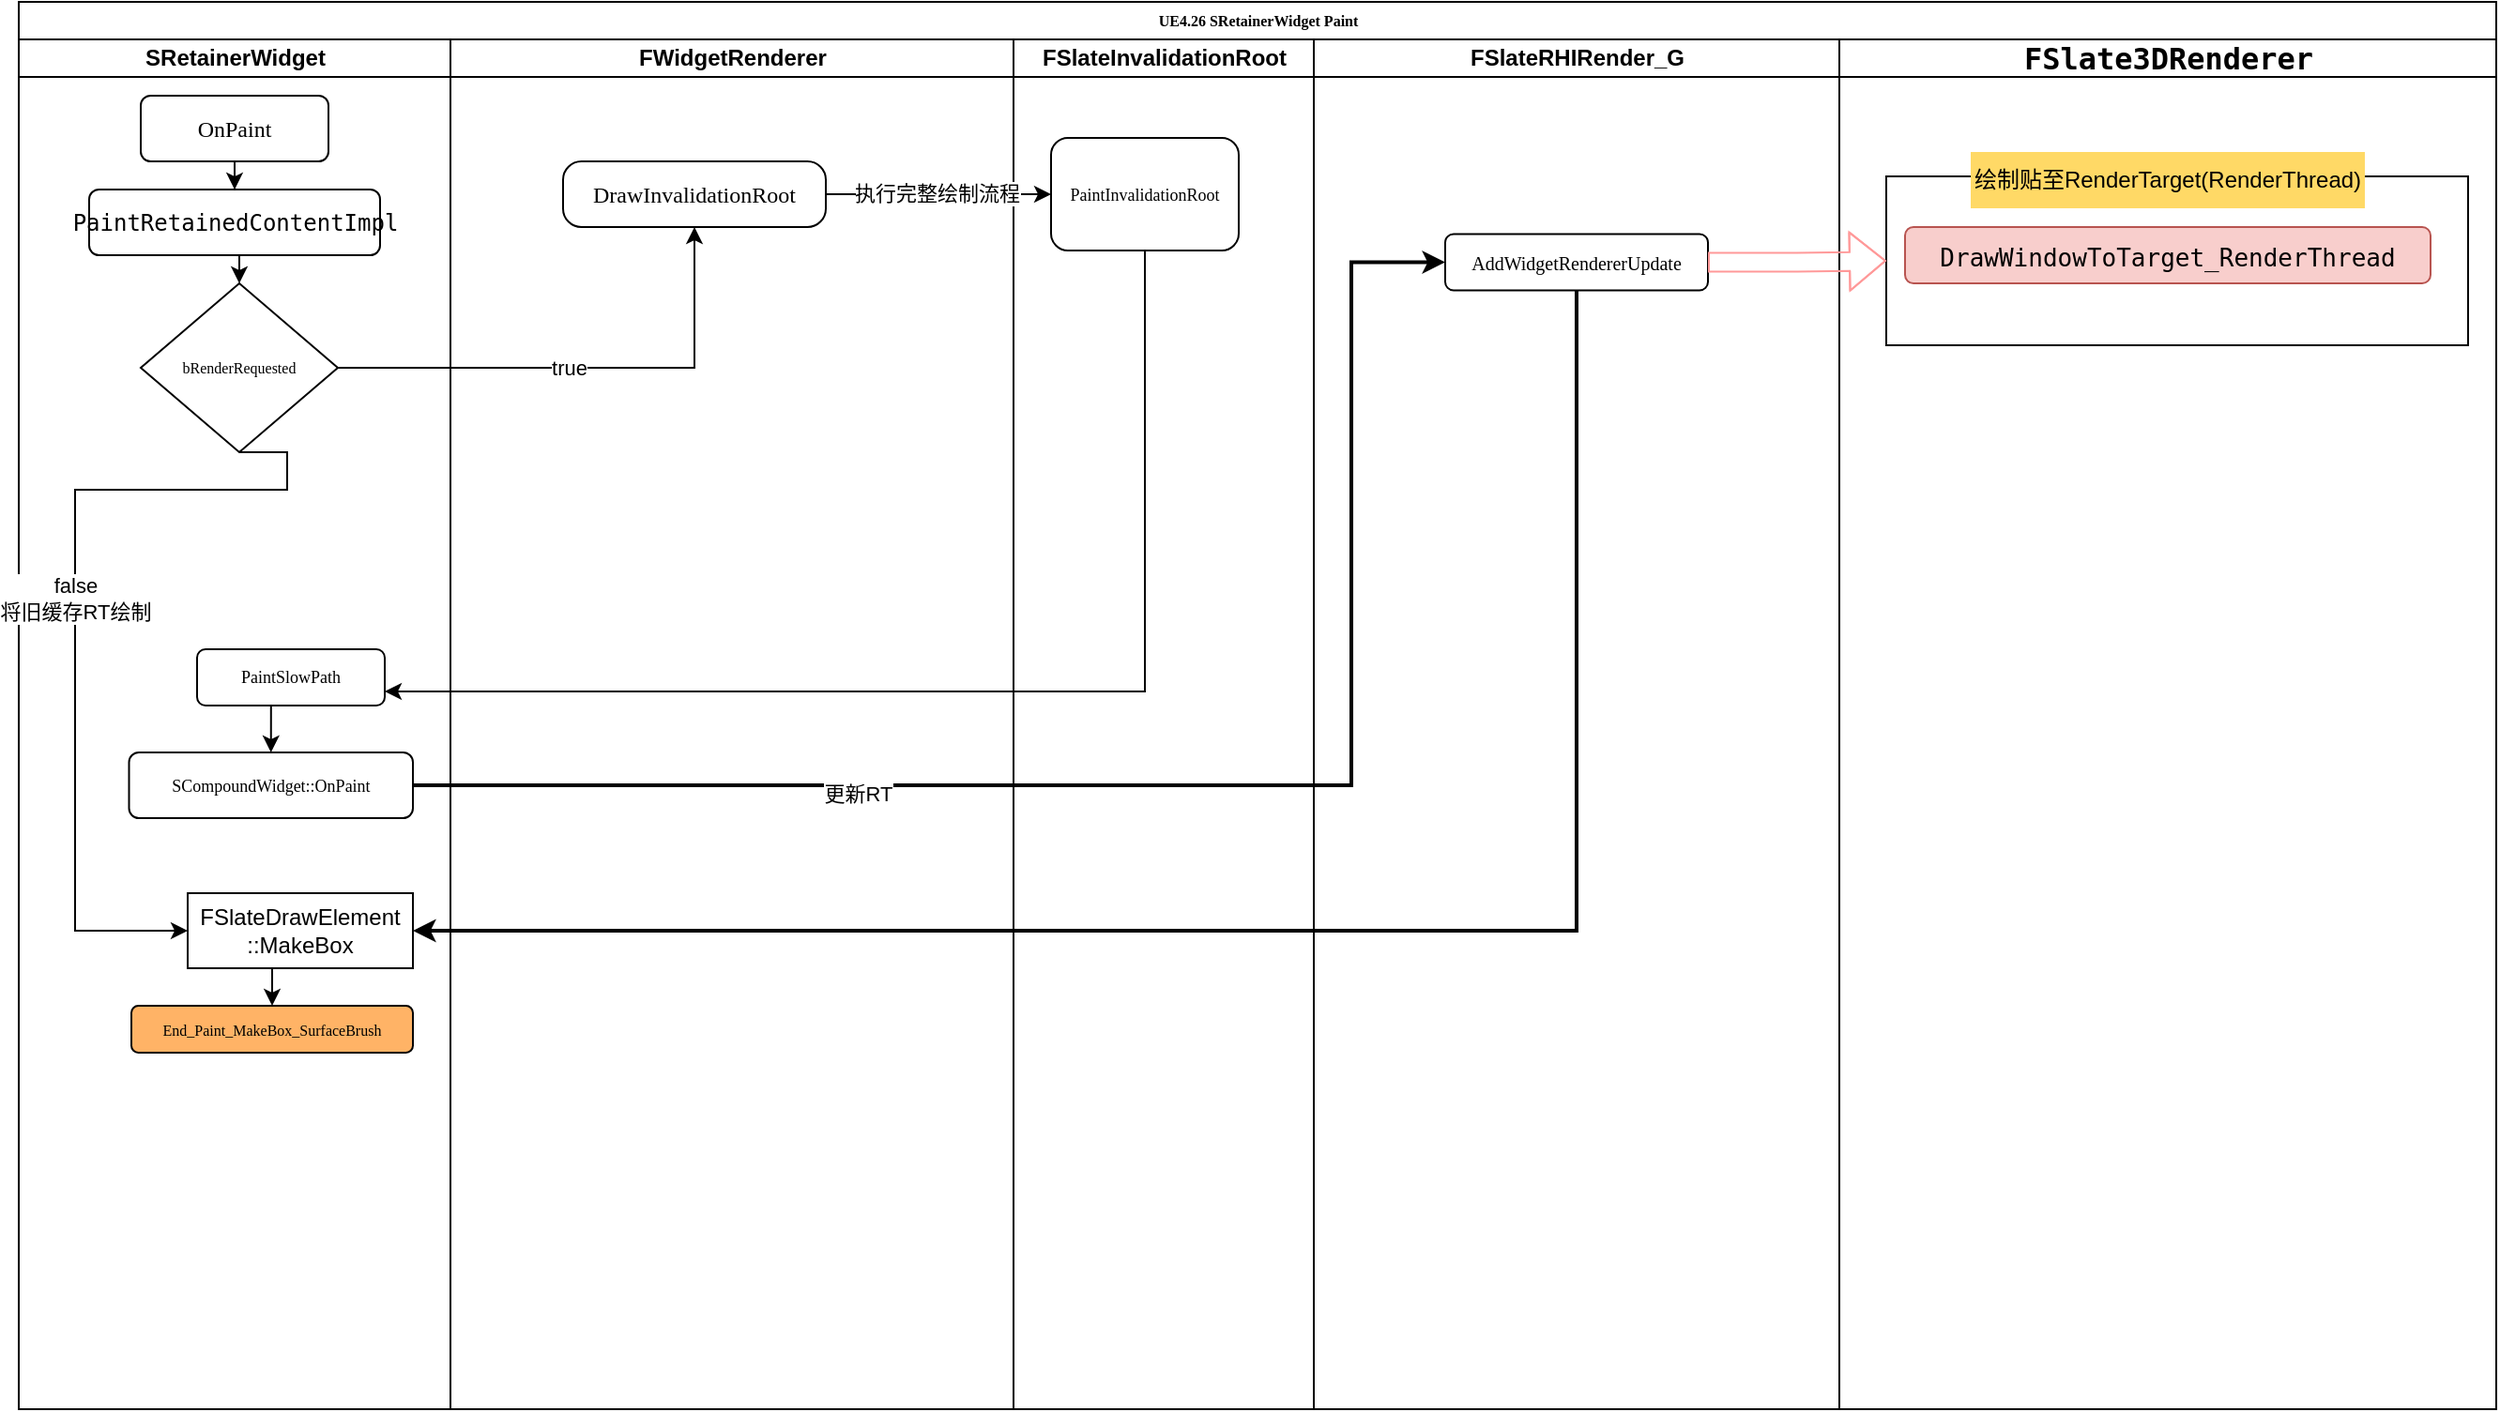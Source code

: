 <mxfile version="26.0.6">
  <diagram name="Page-1" id="74e2e168-ea6b-b213-b513-2b3c1d86103e">
    <mxGraphModel dx="989" dy="597" grid="1" gridSize="10" guides="1" tooltips="1" connect="1" arrows="1" fold="1" page="1" pageScale="1" pageWidth="1100" pageHeight="850" background="none" math="0" shadow="0">
      <root>
        <mxCell id="0" />
        <mxCell id="1" parent="0" />
        <mxCell id="77e6c97f196da883-1" value="UE4.26 SRetainerWidget Paint" style="swimlane;html=1;childLayout=stackLayout;startSize=20;rounded=0;shadow=0;labelBackgroundColor=none;strokeWidth=1;fontFamily=Verdana;fontSize=8;align=center;movable=1;resizable=1;rotatable=1;deletable=1;editable=1;locked=0;connectable=1;" parent="1" vertex="1">
          <mxGeometry x="30" y="70" width="1320" height="750" as="geometry" />
        </mxCell>
        <mxCell id="77e6c97f196da883-2" value="SRetainerWidget" style="swimlane;html=1;startSize=20;" parent="77e6c97f196da883-1" vertex="1">
          <mxGeometry y="20" width="230" height="730" as="geometry" />
        </mxCell>
        <mxCell id="1aP6Pm_1GpO8_lUHxNCs-5" value="" style="edgeStyle=orthogonalEdgeStyle;rounded=0;orthogonalLoop=1;jettySize=auto;html=1;entryX=0.5;entryY=0;entryDx=0;entryDy=0;" edge="1" parent="77e6c97f196da883-2" source="77e6c97f196da883-8" target="1aP6Pm_1GpO8_lUHxNCs-92">
          <mxGeometry relative="1" as="geometry" />
        </mxCell>
        <mxCell id="77e6c97f196da883-8" value="&lt;font style=&quot;font-size: 12px;&quot;&gt;OnPaint&lt;/font&gt;" style="rounded=1;whiteSpace=wrap;html=1;shadow=0;labelBackgroundColor=none;strokeWidth=1;fontFamily=Verdana;fontSize=8;align=center;" parent="77e6c97f196da883-2" vertex="1">
          <mxGeometry x="65" y="30" width="100" height="35" as="geometry" />
        </mxCell>
        <mxCell id="1aP6Pm_1GpO8_lUHxNCs-4" value="bRenderRequested" style="rhombus;whiteSpace=wrap;html=1;fontSize=8;fontFamily=Verdana;rounded=1;shadow=0;labelBackgroundColor=none;strokeWidth=1;arcSize=0;" vertex="1" parent="77e6c97f196da883-2">
          <mxGeometry x="65" y="130" width="105" height="90" as="geometry" />
        </mxCell>
        <mxCell id="1aP6Pm_1GpO8_lUHxNCs-60" style="edgeStyle=orthogonalEdgeStyle;rounded=0;orthogonalLoop=1;jettySize=auto;html=1;exitX=0.5;exitY=1;exitDx=0;exitDy=0;entryX=0.5;entryY=0;entryDx=0;entryDy=0;" edge="1" parent="77e6c97f196da883-2" source="1aP6Pm_1GpO8_lUHxNCs-53" target="1aP6Pm_1GpO8_lUHxNCs-55">
          <mxGeometry relative="1" as="geometry" />
        </mxCell>
        <mxCell id="1aP6Pm_1GpO8_lUHxNCs-53" value="&lt;p&gt;&lt;font style=&quot;font-size: 9px;&quot;&gt;PaintSlowPath&lt;/font&gt;&lt;/p&gt;" style="rounded=1;whiteSpace=wrap;html=1;shadow=0;labelBackgroundColor=none;strokeWidth=1;fontFamily=Verdana;fontSize=8;align=center;" vertex="1" parent="77e6c97f196da883-2">
          <mxGeometry x="95" y="325" width="100" height="30" as="geometry" />
        </mxCell>
        <mxCell id="1aP6Pm_1GpO8_lUHxNCs-55" value="&lt;font face=&quot;Verdana&quot; style=&quot;font-size: 9px;&quot;&gt;SCompoundWidget::OnPaint&lt;/font&gt;" style="rounded=1;whiteSpace=wrap;html=1;shadow=0;labelBackgroundColor=none;strokeWidth=1;fontFamily=Verdana;fontSize=8;align=center;" vertex="1" parent="77e6c97f196da883-2">
          <mxGeometry x="58.75" y="380" width="151.25" height="35" as="geometry" />
        </mxCell>
        <mxCell id="77e6c97f196da883-10" value="End_Paint_MakeBox_SurfaceBrush" style="rounded=1;whiteSpace=wrap;html=1;shadow=0;labelBackgroundColor=none;strokeWidth=1;fontFamily=Verdana;fontSize=8;align=center;fillColor=#FFB366;" parent="77e6c97f196da883-2" vertex="1">
          <mxGeometry x="60" y="515" width="150" height="25" as="geometry" />
        </mxCell>
        <mxCell id="1aP6Pm_1GpO8_lUHxNCs-49" style="edgeStyle=orthogonalEdgeStyle;rounded=0;orthogonalLoop=1;jettySize=auto;html=1;exitX=0.5;exitY=1;exitDx=0;exitDy=0;entryX=0;entryY=0.5;entryDx=0;entryDy=0;" edge="1" parent="77e6c97f196da883-2" source="1aP6Pm_1GpO8_lUHxNCs-4" target="1aP6Pm_1GpO8_lUHxNCs-73">
          <mxGeometry relative="1" as="geometry">
            <Array as="points">
              <mxPoint x="143" y="240" />
              <mxPoint x="30" y="240" />
              <mxPoint x="30" y="475" />
            </Array>
          </mxGeometry>
        </mxCell>
        <mxCell id="1aP6Pm_1GpO8_lUHxNCs-50" value="false&lt;div&gt;将旧缓存RT绘制&lt;/div&gt;" style="edgeLabel;html=1;align=center;verticalAlign=middle;resizable=0;points=[];" vertex="1" connectable="0" parent="1aP6Pm_1GpO8_lUHxNCs-49">
          <mxGeometry x="-0.045" relative="1" as="geometry">
            <mxPoint as="offset" />
          </mxGeometry>
        </mxCell>
        <mxCell id="1aP6Pm_1GpO8_lUHxNCs-74" style="edgeStyle=orthogonalEdgeStyle;rounded=0;orthogonalLoop=1;jettySize=auto;html=1;exitX=0.5;exitY=1;exitDx=0;exitDy=0;entryX=0.5;entryY=0;entryDx=0;entryDy=0;" edge="1" parent="77e6c97f196da883-2" source="1aP6Pm_1GpO8_lUHxNCs-73" target="77e6c97f196da883-10">
          <mxGeometry relative="1" as="geometry" />
        </mxCell>
        <mxCell id="1aP6Pm_1GpO8_lUHxNCs-73" value="FSlateDrawElement&lt;div&gt;::MakeBox&lt;/div&gt;" style="whiteSpace=wrap;html=1;" vertex="1" parent="77e6c97f196da883-2">
          <mxGeometry x="90" y="455" width="120" height="40" as="geometry" />
        </mxCell>
        <mxCell id="1aP6Pm_1GpO8_lUHxNCs-93" style="edgeStyle=orthogonalEdgeStyle;rounded=0;orthogonalLoop=1;jettySize=auto;html=1;exitX=0.5;exitY=1;exitDx=0;exitDy=0;entryX=0.5;entryY=0;entryDx=0;entryDy=0;" edge="1" parent="77e6c97f196da883-2" source="1aP6Pm_1GpO8_lUHxNCs-92" target="1aP6Pm_1GpO8_lUHxNCs-4">
          <mxGeometry relative="1" as="geometry" />
        </mxCell>
        <mxCell id="1aP6Pm_1GpO8_lUHxNCs-92" value="&lt;div&gt;&lt;pre style=&quot;font-family: &amp;quot;JetBrains Mono&amp;quot;, monospace;&quot;&gt;&lt;font style=&quot;font-size: 12px; color: rgb(0, 0, 0);&quot;&gt;PaintRetainedContentImpl&lt;/font&gt;&lt;/pre&gt;&lt;/div&gt;" style="rounded=1;whiteSpace=wrap;html=1;shadow=0;labelBackgroundColor=none;strokeWidth=1;fontFamily=Verdana;fontSize=8;align=center;" vertex="1" parent="77e6c97f196da883-2">
          <mxGeometry x="37.5" y="80" width="155" height="35" as="geometry" />
        </mxCell>
        <mxCell id="77e6c97f196da883-3" value="FWidgetRenderer" style="swimlane;html=1;startSize=20;" parent="77e6c97f196da883-1" vertex="1">
          <mxGeometry x="230" y="20" width="300" height="730" as="geometry" />
        </mxCell>
        <mxCell id="77e6c97f196da883-11" value="&lt;span style=&quot;font-size: 12px;&quot;&gt;DrawInvalidationRoot&lt;/span&gt;" style="rounded=1;whiteSpace=wrap;html=1;shadow=0;labelBackgroundColor=none;strokeWidth=1;fontFamily=Verdana;fontSize=8;align=center;arcSize=28;" parent="77e6c97f196da883-3" vertex="1">
          <mxGeometry x="60" y="65" width="140" height="35" as="geometry" />
        </mxCell>
        <mxCell id="77e6c97f196da883-4" value="FSlateInvalidationRoot" style="swimlane;html=1;startSize=20;" parent="77e6c97f196da883-1" vertex="1">
          <mxGeometry x="530" y="20" width="160" height="730" as="geometry" />
        </mxCell>
        <mxCell id="77e6c97f196da883-12" value="&lt;font style=&quot;font-size: 9px;&quot;&gt;PaintInvalidationRoot&lt;/font&gt;" style="rounded=1;whiteSpace=wrap;html=1;shadow=0;labelBackgroundColor=none;strokeWidth=1;fontFamily=Verdana;fontSize=8;align=center;" parent="77e6c97f196da883-4" vertex="1">
          <mxGeometry x="20" y="52.5" width="100" height="60" as="geometry" />
        </mxCell>
        <mxCell id="77e6c97f196da883-5" value="FSlateRHIRender_G" style="swimlane;html=1;startSize=20;" parent="77e6c97f196da883-1" vertex="1">
          <mxGeometry x="690" y="20" width="280" height="730" as="geometry">
            <mxRectangle x="480" y="20" width="40" height="730" as="alternateBounds" />
          </mxGeometry>
        </mxCell>
        <mxCell id="1aP6Pm_1GpO8_lUHxNCs-64" value="&lt;font style=&quot;font-size: 10px;&quot;&gt;AddWidgetRendererUpdate&lt;/font&gt;" style="rounded=1;whiteSpace=wrap;html=1;shadow=0;labelBackgroundColor=none;strokeWidth=1;fontFamily=Verdana;fontSize=8;align=center;" vertex="1" parent="77e6c97f196da883-5">
          <mxGeometry x="70" y="103.75" width="140" height="30" as="geometry" />
        </mxCell>
        <mxCell id="1aP6Pm_1GpO8_lUHxNCs-51" style="edgeStyle=orthogonalEdgeStyle;rounded=0;orthogonalLoop=1;jettySize=auto;html=1;exitX=1;exitY=0.5;exitDx=0;exitDy=0;" edge="1" parent="77e6c97f196da883-1" source="1aP6Pm_1GpO8_lUHxNCs-4" target="77e6c97f196da883-11">
          <mxGeometry relative="1" as="geometry" />
        </mxCell>
        <mxCell id="1aP6Pm_1GpO8_lUHxNCs-52" value="true" style="edgeLabel;html=1;align=center;verticalAlign=middle;resizable=0;points=[];" vertex="1" connectable="0" parent="1aP6Pm_1GpO8_lUHxNCs-51">
          <mxGeometry x="-0.078" relative="1" as="geometry">
            <mxPoint x="1" as="offset" />
          </mxGeometry>
        </mxCell>
        <mxCell id="1aP6Pm_1GpO8_lUHxNCs-3" style="edgeStyle=orthogonalEdgeStyle;rounded=0;orthogonalLoop=1;jettySize=auto;html=1;exitX=1;exitY=0.5;exitDx=0;exitDy=0;entryX=0;entryY=0.5;entryDx=0;entryDy=0;" edge="1" parent="77e6c97f196da883-1" source="77e6c97f196da883-11" target="77e6c97f196da883-12">
          <mxGeometry relative="1" as="geometry" />
        </mxCell>
        <mxCell id="1aP6Pm_1GpO8_lUHxNCs-69" value="执行完整绘制流程" style="edgeLabel;html=1;align=center;verticalAlign=middle;resizable=0;points=[];" vertex="1" connectable="0" parent="1aP6Pm_1GpO8_lUHxNCs-3">
          <mxGeometry x="-0.028" y="1" relative="1" as="geometry">
            <mxPoint as="offset" />
          </mxGeometry>
        </mxCell>
        <mxCell id="1aP6Pm_1GpO8_lUHxNCs-59" style="edgeStyle=orthogonalEdgeStyle;rounded=0;orthogonalLoop=1;jettySize=auto;html=1;exitX=0.5;exitY=1;exitDx=0;exitDy=0;entryX=1;entryY=0.75;entryDx=0;entryDy=0;" edge="1" parent="77e6c97f196da883-1" source="77e6c97f196da883-12" target="1aP6Pm_1GpO8_lUHxNCs-53">
          <mxGeometry relative="1" as="geometry" />
        </mxCell>
        <mxCell id="1aP6Pm_1GpO8_lUHxNCs-70" style="edgeStyle=orthogonalEdgeStyle;rounded=0;orthogonalLoop=1;jettySize=auto;html=1;exitX=0.5;exitY=1;exitDx=0;exitDy=0;entryX=1;entryY=0.5;entryDx=0;entryDy=0;strokeWidth=2;" edge="1" parent="77e6c97f196da883-1" source="1aP6Pm_1GpO8_lUHxNCs-64" target="1aP6Pm_1GpO8_lUHxNCs-73">
          <mxGeometry relative="1" as="geometry" />
        </mxCell>
        <mxCell id="1aP6Pm_1GpO8_lUHxNCs-66" style="edgeStyle=orthogonalEdgeStyle;rounded=0;orthogonalLoop=1;jettySize=auto;html=1;exitX=1;exitY=0.5;exitDx=0;exitDy=0;entryX=0;entryY=0.5;entryDx=0;entryDy=0;fontStyle=1;strokeWidth=2;" edge="1" parent="77e6c97f196da883-1" source="1aP6Pm_1GpO8_lUHxNCs-55" target="1aP6Pm_1GpO8_lUHxNCs-64">
          <mxGeometry relative="1" as="geometry">
            <Array as="points">
              <mxPoint x="710" y="418" />
              <mxPoint x="710" y="139" />
            </Array>
          </mxGeometry>
        </mxCell>
        <mxCell id="1aP6Pm_1GpO8_lUHxNCs-67" value="更新RT" style="edgeLabel;html=1;align=center;verticalAlign=middle;resizable=0;points=[];" vertex="1" connectable="0" parent="1aP6Pm_1GpO8_lUHxNCs-66">
          <mxGeometry x="-0.426" y="-4" relative="1" as="geometry">
            <mxPoint x="-1" as="offset" />
          </mxGeometry>
        </mxCell>
        <mxCell id="1aP6Pm_1GpO8_lUHxNCs-86" value="&lt;pre style=&quot;text-align: left; font-family: &amp;quot;JetBrains Mono&amp;quot;, monospace; font-size: 12pt;&quot;&gt;&lt;pre style=&quot;font-family: &amp;quot;JetBrains Mono&amp;quot;, monospace; font-size: 12pt;&quot;&gt;&lt;font style=&quot;color: rgb(0, 0, 0);&quot;&gt;FSlate3DRenderer&lt;/font&gt;&lt;/pre&gt;&lt;/pre&gt;" style="swimlane;html=1;startSize=20;" vertex="1" parent="77e6c97f196da883-1">
          <mxGeometry x="970" y="20" width="350" height="730" as="geometry">
            <mxRectangle x="480" y="20" width="40" height="730" as="alternateBounds" />
          </mxGeometry>
        </mxCell>
        <mxCell id="1aP6Pm_1GpO8_lUHxNCs-87" value="" style="whiteSpace=wrap;html=1;align=center;" vertex="1" parent="1aP6Pm_1GpO8_lUHxNCs-86">
          <mxGeometry x="25" y="73" width="310" height="90" as="geometry" />
        </mxCell>
        <mxCell id="1aP6Pm_1GpO8_lUHxNCs-88" value="&lt;pre style=&quot;text-align: left; font-family: &amp;quot;JetBrains Mono&amp;quot;, monospace;&quot;&gt;&lt;span&gt;&lt;font style=&quot;color: rgb(0, 0, 0); font-size: 13px;&quot;&gt;DrawWindowToTarget_RenderThread&lt;/font&gt;&lt;/span&gt;&lt;/pre&gt;" style="rounded=1;whiteSpace=wrap;html=1;shadow=0;labelBackgroundColor=none;strokeWidth=1;fontFamily=Verdana;fontSize=15;align=center;fillColor=#f8cecc;strokeColor=#b85450;fontStyle=0" vertex="1" parent="1aP6Pm_1GpO8_lUHxNCs-86">
          <mxGeometry x="35" y="100" width="280" height="30" as="geometry" />
        </mxCell>
        <mxCell id="1aP6Pm_1GpO8_lUHxNCs-89" value="绘制贴至RenderTarget(RenderThread)" style="text;html=1;align=center;verticalAlign=middle;whiteSpace=wrap;rounded=0;fillColor=#FFD966;" vertex="1" parent="1aP6Pm_1GpO8_lUHxNCs-86">
          <mxGeometry x="70" y="60" width="210" height="30" as="geometry" />
        </mxCell>
        <mxCell id="1aP6Pm_1GpO8_lUHxNCs-90" style="edgeStyle=orthogonalEdgeStyle;rounded=0;orthogonalLoop=1;jettySize=auto;html=1;exitX=1;exitY=0.5;exitDx=0;exitDy=0;entryX=0;entryY=0.5;entryDx=0;entryDy=0;strokeWidth=1;strokeColor=light-dark(#FF9999,#EDEDED);endArrow=block;endFill=0;curved=0;shape=flexArrow;startArrow=none;startFill=0;" edge="1" parent="77e6c97f196da883-1" source="1aP6Pm_1GpO8_lUHxNCs-64" target="1aP6Pm_1GpO8_lUHxNCs-87">
          <mxGeometry relative="1" as="geometry" />
        </mxCell>
      </root>
    </mxGraphModel>
  </diagram>
</mxfile>

